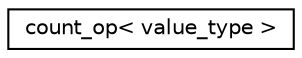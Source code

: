 digraph "Graphical Class Hierarchy"
{
  edge [fontname="Helvetica",fontsize="10",labelfontname="Helvetica",labelfontsize="10"];
  node [fontname="Helvetica",fontsize="10",shape=record];
  rankdir="LR";
  Node0 [label="count_op\< value_type \>",height=0.2,width=0.4,color="black", fillcolor="white", style="filled",URL="$structcount__op.html"];
}
